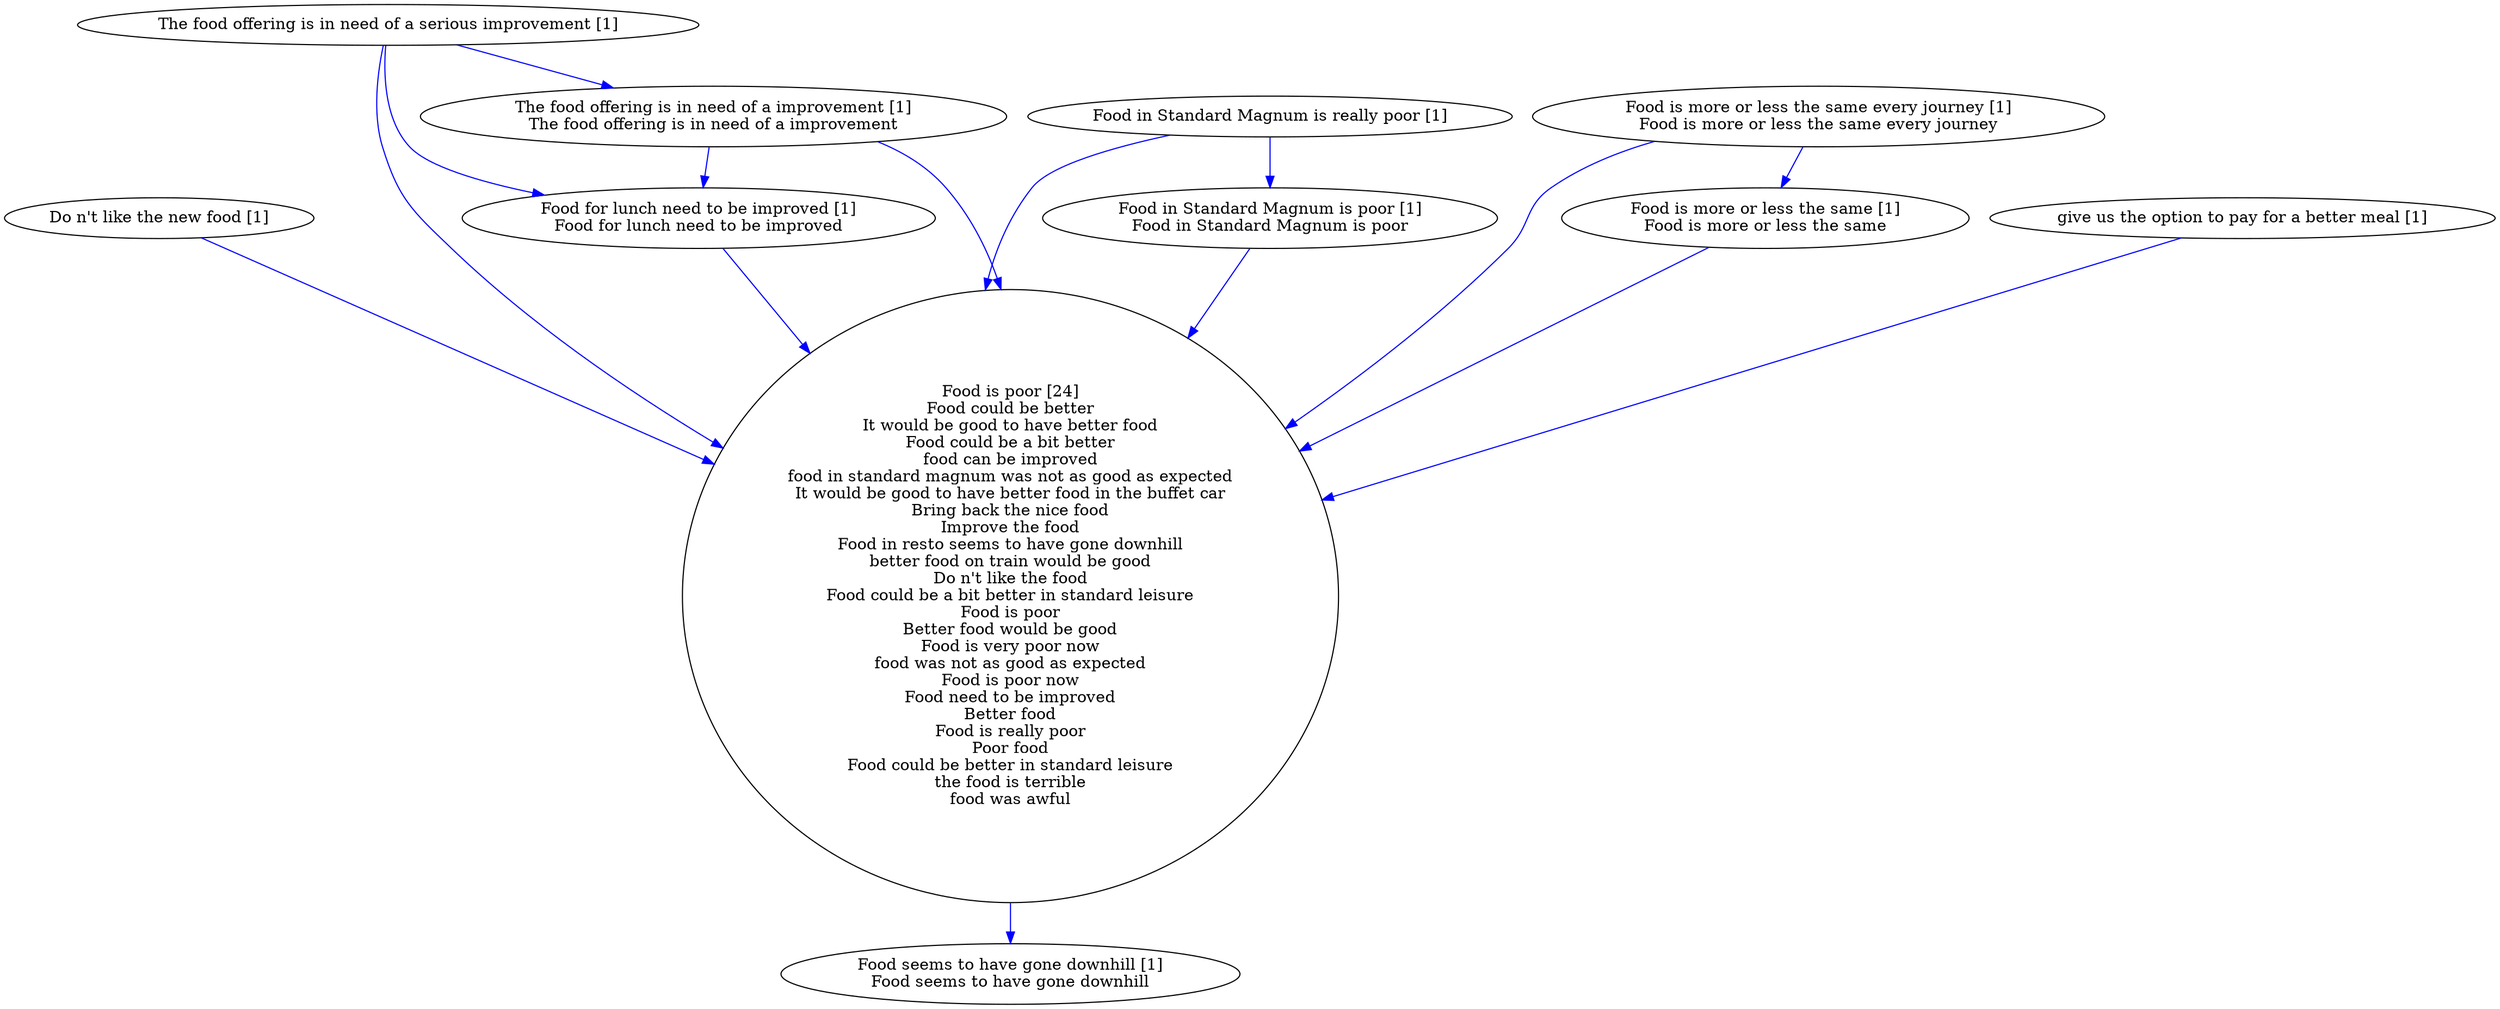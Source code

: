 digraph collapsedGraph {
"Food is poor [24]\nFood could be better\nIt would be good to have better food\nFood could be a bit better\nfood can be improved\nfood in standard magnum was not as good as expected\nIt would be good to have better food in the buffet car\nBring back the nice food\nImprove the food\nFood in resto seems to have gone downhill\nbetter food on train would be good\nDo n't like the food\nFood could be a bit better in standard leisure\nFood is poor\nBetter food would be good\nFood is very poor now\nfood was not as good as expected\nFood is poor now\nFood need to be improved\nBetter food\nFood is really poor\nPoor food\nFood could be better in standard leisure\nthe food is terrible\nfood was awful""Do n't like the new food [1]""Food for lunch need to be improved [1]\nFood for lunch need to be improved""Food in Standard Magnum is really poor [1]""Food in Standard Magnum is poor [1]\nFood in Standard Magnum is poor""Food seems to have gone downhill [1]\nFood seems to have gone downhill""Food is more or less the same every journey [1]\nFood is more or less the same every journey""Food is more or less the same [1]\nFood is more or less the same""The food offering is in need of a serious improvement [1]""The food offering is in need of a improvement [1]\nThe food offering is in need of a improvement""give us the option to pay for a better meal [1]""Do n't like the new food [1]" -> "Food is poor [24]\nFood could be better\nIt would be good to have better food\nFood could be a bit better\nfood can be improved\nfood in standard magnum was not as good as expected\nIt would be good to have better food in the buffet car\nBring back the nice food\nImprove the food\nFood in resto seems to have gone downhill\nbetter food on train would be good\nDo n't like the food\nFood could be a bit better in standard leisure\nFood is poor\nBetter food would be good\nFood is very poor now\nfood was not as good as expected\nFood is poor now\nFood need to be improved\nBetter food\nFood is really poor\nPoor food\nFood could be better in standard leisure\nthe food is terrible\nfood was awful" [color=blue]
"Food for lunch need to be improved [1]\nFood for lunch need to be improved" -> "Food is poor [24]\nFood could be better\nIt would be good to have better food\nFood could be a bit better\nfood can be improved\nfood in standard magnum was not as good as expected\nIt would be good to have better food in the buffet car\nBring back the nice food\nImprove the food\nFood in resto seems to have gone downhill\nbetter food on train would be good\nDo n't like the food\nFood could be a bit better in standard leisure\nFood is poor\nBetter food would be good\nFood is very poor now\nfood was not as good as expected\nFood is poor now\nFood need to be improved\nBetter food\nFood is really poor\nPoor food\nFood could be better in standard leisure\nthe food is terrible\nfood was awful" [color=blue]
"Food in Standard Magnum is really poor [1]" -> "Food in Standard Magnum is poor [1]\nFood in Standard Magnum is poor" [color=blue]
"Food is poor [24]\nFood could be better\nIt would be good to have better food\nFood could be a bit better\nfood can be improved\nfood in standard magnum was not as good as expected\nIt would be good to have better food in the buffet car\nBring back the nice food\nImprove the food\nFood in resto seems to have gone downhill\nbetter food on train would be good\nDo n't like the food\nFood could be a bit better in standard leisure\nFood is poor\nBetter food would be good\nFood is very poor now\nfood was not as good as expected\nFood is poor now\nFood need to be improved\nBetter food\nFood is really poor\nPoor food\nFood could be better in standard leisure\nthe food is terrible\nfood was awful" -> "Food seems to have gone downhill [1]\nFood seems to have gone downhill" [color=blue]
"Food in Standard Magnum is really poor [1]" -> "Food is poor [24]\nFood could be better\nIt would be good to have better food\nFood could be a bit better\nfood can be improved\nfood in standard magnum was not as good as expected\nIt would be good to have better food in the buffet car\nBring back the nice food\nImprove the food\nFood in resto seems to have gone downhill\nbetter food on train would be good\nDo n't like the food\nFood could be a bit better in standard leisure\nFood is poor\nBetter food would be good\nFood is very poor now\nfood was not as good as expected\nFood is poor now\nFood need to be improved\nBetter food\nFood is really poor\nPoor food\nFood could be better in standard leisure\nthe food is terrible\nfood was awful" [color=blue]
"Food in Standard Magnum is poor [1]\nFood in Standard Magnum is poor" -> "Food is poor [24]\nFood could be better\nIt would be good to have better food\nFood could be a bit better\nfood can be improved\nfood in standard magnum was not as good as expected\nIt would be good to have better food in the buffet car\nBring back the nice food\nImprove the food\nFood in resto seems to have gone downhill\nbetter food on train would be good\nDo n't like the food\nFood could be a bit better in standard leisure\nFood is poor\nBetter food would be good\nFood is very poor now\nfood was not as good as expected\nFood is poor now\nFood need to be improved\nBetter food\nFood is really poor\nPoor food\nFood could be better in standard leisure\nthe food is terrible\nfood was awful" [color=blue]
"Food is more or less the same every journey [1]\nFood is more or less the same every journey" -> "Food is more or less the same [1]\nFood is more or less the same" [color=blue]
"Food is more or less the same every journey [1]\nFood is more or less the same every journey" -> "Food is poor [24]\nFood could be better\nIt would be good to have better food\nFood could be a bit better\nfood can be improved\nfood in standard magnum was not as good as expected\nIt would be good to have better food in the buffet car\nBring back the nice food\nImprove the food\nFood in resto seems to have gone downhill\nbetter food on train would be good\nDo n't like the food\nFood could be a bit better in standard leisure\nFood is poor\nBetter food would be good\nFood is very poor now\nfood was not as good as expected\nFood is poor now\nFood need to be improved\nBetter food\nFood is really poor\nPoor food\nFood could be better in standard leisure\nthe food is terrible\nfood was awful" [color=blue]
"Food is more or less the same [1]\nFood is more or less the same" -> "Food is poor [24]\nFood could be better\nIt would be good to have better food\nFood could be a bit better\nfood can be improved\nfood in standard magnum was not as good as expected\nIt would be good to have better food in the buffet car\nBring back the nice food\nImprove the food\nFood in resto seems to have gone downhill\nbetter food on train would be good\nDo n't like the food\nFood could be a bit better in standard leisure\nFood is poor\nBetter food would be good\nFood is very poor now\nfood was not as good as expected\nFood is poor now\nFood need to be improved\nBetter food\nFood is really poor\nPoor food\nFood could be better in standard leisure\nthe food is terrible\nfood was awful" [color=blue]
"The food offering is in need of a serious improvement [1]" -> "The food offering is in need of a improvement [1]\nThe food offering is in need of a improvement" [color=blue]
"The food offering is in need of a serious improvement [1]" -> "Food is poor [24]\nFood could be better\nIt would be good to have better food\nFood could be a bit better\nfood can be improved\nfood in standard magnum was not as good as expected\nIt would be good to have better food in the buffet car\nBring back the nice food\nImprove the food\nFood in resto seems to have gone downhill\nbetter food on train would be good\nDo n't like the food\nFood could be a bit better in standard leisure\nFood is poor\nBetter food would be good\nFood is very poor now\nfood was not as good as expected\nFood is poor now\nFood need to be improved\nBetter food\nFood is really poor\nPoor food\nFood could be better in standard leisure\nthe food is terrible\nfood was awful" [color=blue]
"The food offering is in need of a serious improvement [1]" -> "Food for lunch need to be improved [1]\nFood for lunch need to be improved" [color=blue]
"The food offering is in need of a improvement [1]\nThe food offering is in need of a improvement" -> "Food is poor [24]\nFood could be better\nIt would be good to have better food\nFood could be a bit better\nfood can be improved\nfood in standard magnum was not as good as expected\nIt would be good to have better food in the buffet car\nBring back the nice food\nImprove the food\nFood in resto seems to have gone downhill\nbetter food on train would be good\nDo n't like the food\nFood could be a bit better in standard leisure\nFood is poor\nBetter food would be good\nFood is very poor now\nfood was not as good as expected\nFood is poor now\nFood need to be improved\nBetter food\nFood is really poor\nPoor food\nFood could be better in standard leisure\nthe food is terrible\nfood was awful" [color=blue]
"The food offering is in need of a improvement [1]\nThe food offering is in need of a improvement" -> "Food for lunch need to be improved [1]\nFood for lunch need to be improved" [color=blue]
"give us the option to pay for a better meal [1]" -> "Food is poor [24]\nFood could be better\nIt would be good to have better food\nFood could be a bit better\nfood can be improved\nfood in standard magnum was not as good as expected\nIt would be good to have better food in the buffet car\nBring back the nice food\nImprove the food\nFood in resto seems to have gone downhill\nbetter food on train would be good\nDo n't like the food\nFood could be a bit better in standard leisure\nFood is poor\nBetter food would be good\nFood is very poor now\nfood was not as good as expected\nFood is poor now\nFood need to be improved\nBetter food\nFood is really poor\nPoor food\nFood could be better in standard leisure\nthe food is terrible\nfood was awful" [color=blue]
}